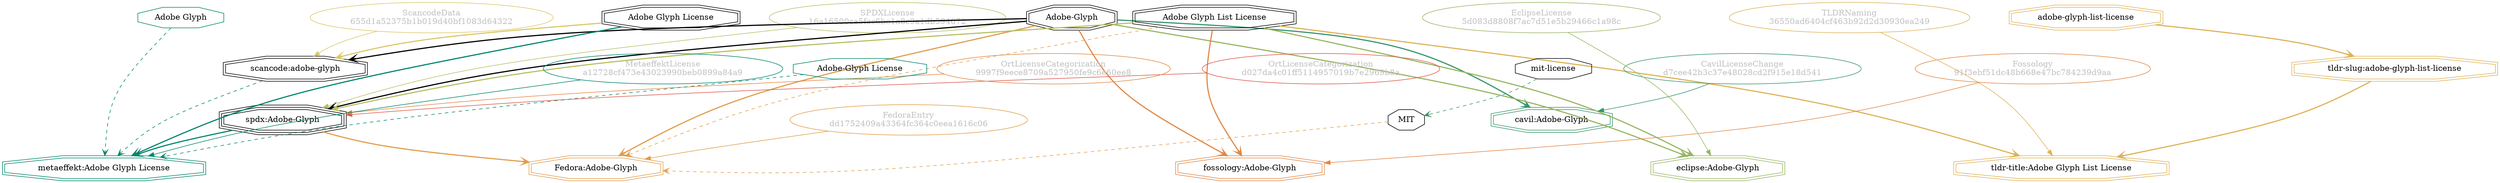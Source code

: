 strict digraph {
    node [shape=box];
    graph [splines=curved];
    248 [label="SPDXLicense\n16a16500ca5fac6be1a8c9a1db594672"
        ,fontcolor=gray
        ,color="#b8bf62"
        ,fillcolor="beige;1"
        ,shape=ellipse];
    249 [label="spdx:Adobe-Glyph"
        ,shape=tripleoctagon];
    250 [label="Adobe-Glyph"
        ,shape=doubleoctagon];
    251 [label="Adobe Glyph List License"
        ,shape=doubleoctagon];
    2816 [label=MIT,shape=octagon];
    5867 [label="FedoraEntry\ndd1752409a43364fc364c0eea1616c06"
         ,fontcolor=gray
         ,color="#e09d4b"
         ,fillcolor="beige;1"
         ,shape=ellipse];
    5868 [label="Fedora:Adobe-Glyph"
         ,color="#e09d4b"
         ,shape=doubleoctagon];
    11415 [label="ScancodeData\n655d1a52375b1b019d40bf1083d64322"
          ,fontcolor=gray
          ,color="#dac767"
          ,fillcolor="beige;1"
          ,shape=ellipse];
    11416 [label="scancode:adobe-glyph"
          ,shape=doubleoctagon];
    11417 [label="Adobe Glyph License"
          ,shape=doubleoctagon];
    27559 [label="Fossology\n91f3ebf51dc48b668e47bc784239d9aa"
          ,fontcolor=gray
          ,color="#e18745"
          ,fillcolor="beige;1"
          ,shape=ellipse];
    27560 [label="fossology:Adobe-Glyph"
          ,color="#e18745"
          ,shape=doubleoctagon];
    28432 [label="mit-license"
          ,shape=octagon];
    28600 [label="OrtLicenseCategorization\nd027da4c01ff5114957019b7e2969b8a"
          ,fontcolor=gray
          ,color="#dc574a"
          ,fillcolor="beige;1"
          ,shape=ellipse];
    35457 [label="OrtLicenseCategorization\n9997f9eece8709a527950fe9c6e60ee8"
          ,fontcolor=gray
          ,color="#e18745"
          ,fillcolor="beige;1"
          ,shape=ellipse];
    36413 [label="CavilLicenseChange\nd7cee42b3c37e48028cd2f915e18d541"
          ,fontcolor=gray
          ,color="#379469"
          ,fillcolor="beige;1"
          ,shape=ellipse];
    36414 [label="cavil:Adobe-Glyph"
          ,color="#379469"
          ,shape=doubleoctagon];
    39034 [label="MetaeffektLicense\na12728cf473e43023990beb0899a84a9"
          ,fontcolor=gray
          ,color="#00876c"
          ,fillcolor="beige;1"
          ,shape=ellipse];
    39035 [label="metaeffekt:Adobe Glyph License"
          ,color="#00876c"
          ,shape=doubleoctagon];
    39036 [label="Adobe Glyph"
          ,color="#00876c"
          ,shape=octagon];
    39037 [label="Adobe-Glyph License"
          ,color="#00876c"
          ,shape=octagon];
    54328 [label="EclipseLicense\n5d083d8808f7ac7d51e5b29466c1a98c"
          ,fontcolor=gray
          ,color="#98b561"
          ,fillcolor="beige;1"
          ,shape=ellipse];
    54329 [label="eclipse:Adobe-Glyph"
          ,color="#98b561"
          ,shape=doubleoctagon];
    57597 [label="TLDRNaming\n36550ad6404cf463b92d2d30930ea249"
          ,fontcolor=gray
          ,color="#deb256"
          ,fillcolor="beige;1"
          ,shape=ellipse];
    57598 [label="tldr-title:Adobe Glyph List License"
          ,color="#deb256"
          ,shape=doubleoctagon];
    57599 [label="tldr-slug:adobe-glyph-list-license"
          ,color="#deb256"
          ,shape=doubleoctagon];
    57600 [label="adobe-glyph-list-license"
          ,color="#deb256"
          ,shape=doubleoctagon];
    248 -> 249 [weight=0.5
               ,color="#b8bf62"];
    249 -> 5868 [style=bold
                ,arrowhead=vee
                ,weight=0.7
                ,color="#e09d4b"];
    249 -> 39035 [style=bold
                 ,arrowhead=vee
                 ,weight=0.7
                 ,color="#00876c"];
    250 -> 249 [style=bold
               ,arrowhead=vee
               ,weight=0.7];
    250 -> 5868 [style=bold
                ,arrowhead=vee
                ,weight=0.7
                ,color="#e09d4b"];
    250 -> 11416 [style=bold
                 ,arrowhead=vee
                 ,weight=0.7];
    250 -> 27560 [style=bold
                 ,arrowhead=vee
                 ,weight=0.7
                 ,color="#e18745"];
    250 -> 36414 [style=bold
                 ,arrowhead=vee
                 ,weight=0.7
                 ,color="#379469"];
    250 -> 36414 [style=bold
                 ,arrowhead=vee
                 ,weight=0.7
                 ,color="#379469"];
    250 -> 54329 [style=bold
                 ,arrowhead=vee
                 ,weight=0.7
                 ,color="#98b561"];
    251 -> 249 [style=bold
               ,arrowhead=vee
               ,weight=0.7
               ,color="#b8bf62"];
    251 -> 5868 [style=dashed
                ,arrowhead=vee
                ,weight=0.5
                ,color="#e09d4b"];
    251 -> 27560 [style=bold
                 ,arrowhead=vee
                 ,weight=0.7
                 ,color="#e18745"];
    251 -> 54329 [style=bold
                 ,arrowhead=vee
                 ,weight=0.7
                 ,color="#98b561"];
    251 -> 57598 [style=bold
                 ,arrowhead=vee
                 ,weight=0.7
                 ,color="#deb256"];
    2816 -> 5868 [style=dashed
                 ,arrowhead=vee
                 ,weight=0.5
                 ,color="#e09d4b"];
    5867 -> 5868 [weight=0.5
                 ,color="#e09d4b"];
    11415 -> 11416 [weight=0.5
                   ,color="#dac767"];
    11416 -> 39035 [style=dashed
                   ,arrowhead=vee
                   ,weight=0.5
                   ,color="#00876c"];
    11417 -> 11416 [style=bold
                   ,arrowhead=vee
                   ,weight=0.7
                   ,color="#dac767"];
    11417 -> 39035 [style=bold
                   ,arrowhead=vee
                   ,weight=0.7
                   ,color="#00876c"];
    11417 -> 39035 [style=bold
                   ,arrowhead=vee
                   ,weight=0.7
                   ,color="#00876c"];
    27559 -> 27560 [weight=0.5
                   ,color="#e18745"];
    28432 -> 2816 [style=dashed
                  ,arrowhead=vee
                  ,weight=0.5
                  ,color="#379469"];
    28600 -> 249 [weight=0.5
                 ,color="#dc574a"];
    35457 -> 249 [weight=0.5
                 ,color="#e18745"];
    36413 -> 36414 [weight=0.5
                   ,color="#379469"];
    39034 -> 39035 [weight=0.5
                   ,color="#00876c"];
    39036 -> 39035 [style=dashed
                   ,arrowhead=vee
                   ,weight=0.5
                   ,color="#00876c"];
    39037 -> 39035 [style=dashed
                   ,arrowhead=vee
                   ,weight=0.5
                   ,color="#00876c"];
    54328 -> 54329 [weight=0.5
                   ,color="#98b561"];
    57597 -> 57598 [weight=0.5
                   ,color="#deb256"];
    57599 -> 57598 [style=bold
                   ,arrowhead=vee
                   ,weight=0.7
                   ,color="#deb256"];
    57600 -> 57599 [style=bold
                   ,arrowhead=vee
                   ,weight=0.7
                   ,color="#deb256"];
}

